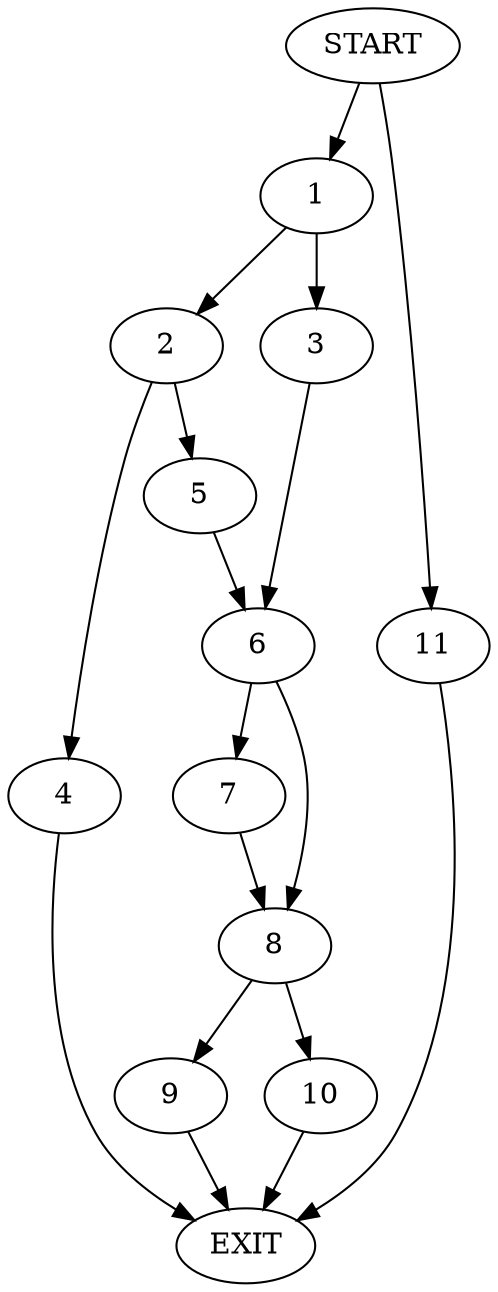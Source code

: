 digraph {
0 [label="START"]
12 [label="EXIT"]
0 -> 1
1 -> 2
1 -> 3
2 -> 4
2 -> 5
3 -> 6
6 -> 7
6 -> 8
5 -> 6
4 -> 12
7 -> 8
8 -> 9
8 -> 10
10 -> 12
9 -> 12
0 -> 11
11 -> 12
}
